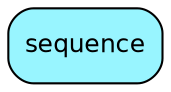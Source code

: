 digraph sequence  {
node [shape = box style="rounded, filled" fontname = "Helvetica" fontsize = "12" ]
edge [fontname = "Helvetica" fontsize = "9"]

sequence[fillcolor = "cadetblue1"]
}
